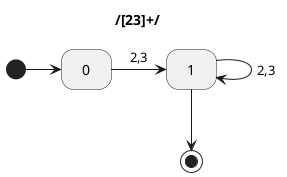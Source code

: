 @startuml
hide empty description
title /[23]+/

[*] -> 0

0 -> 1 : 2,3
1 -> 1 : 2,3

1 --> [*]
@enduml

